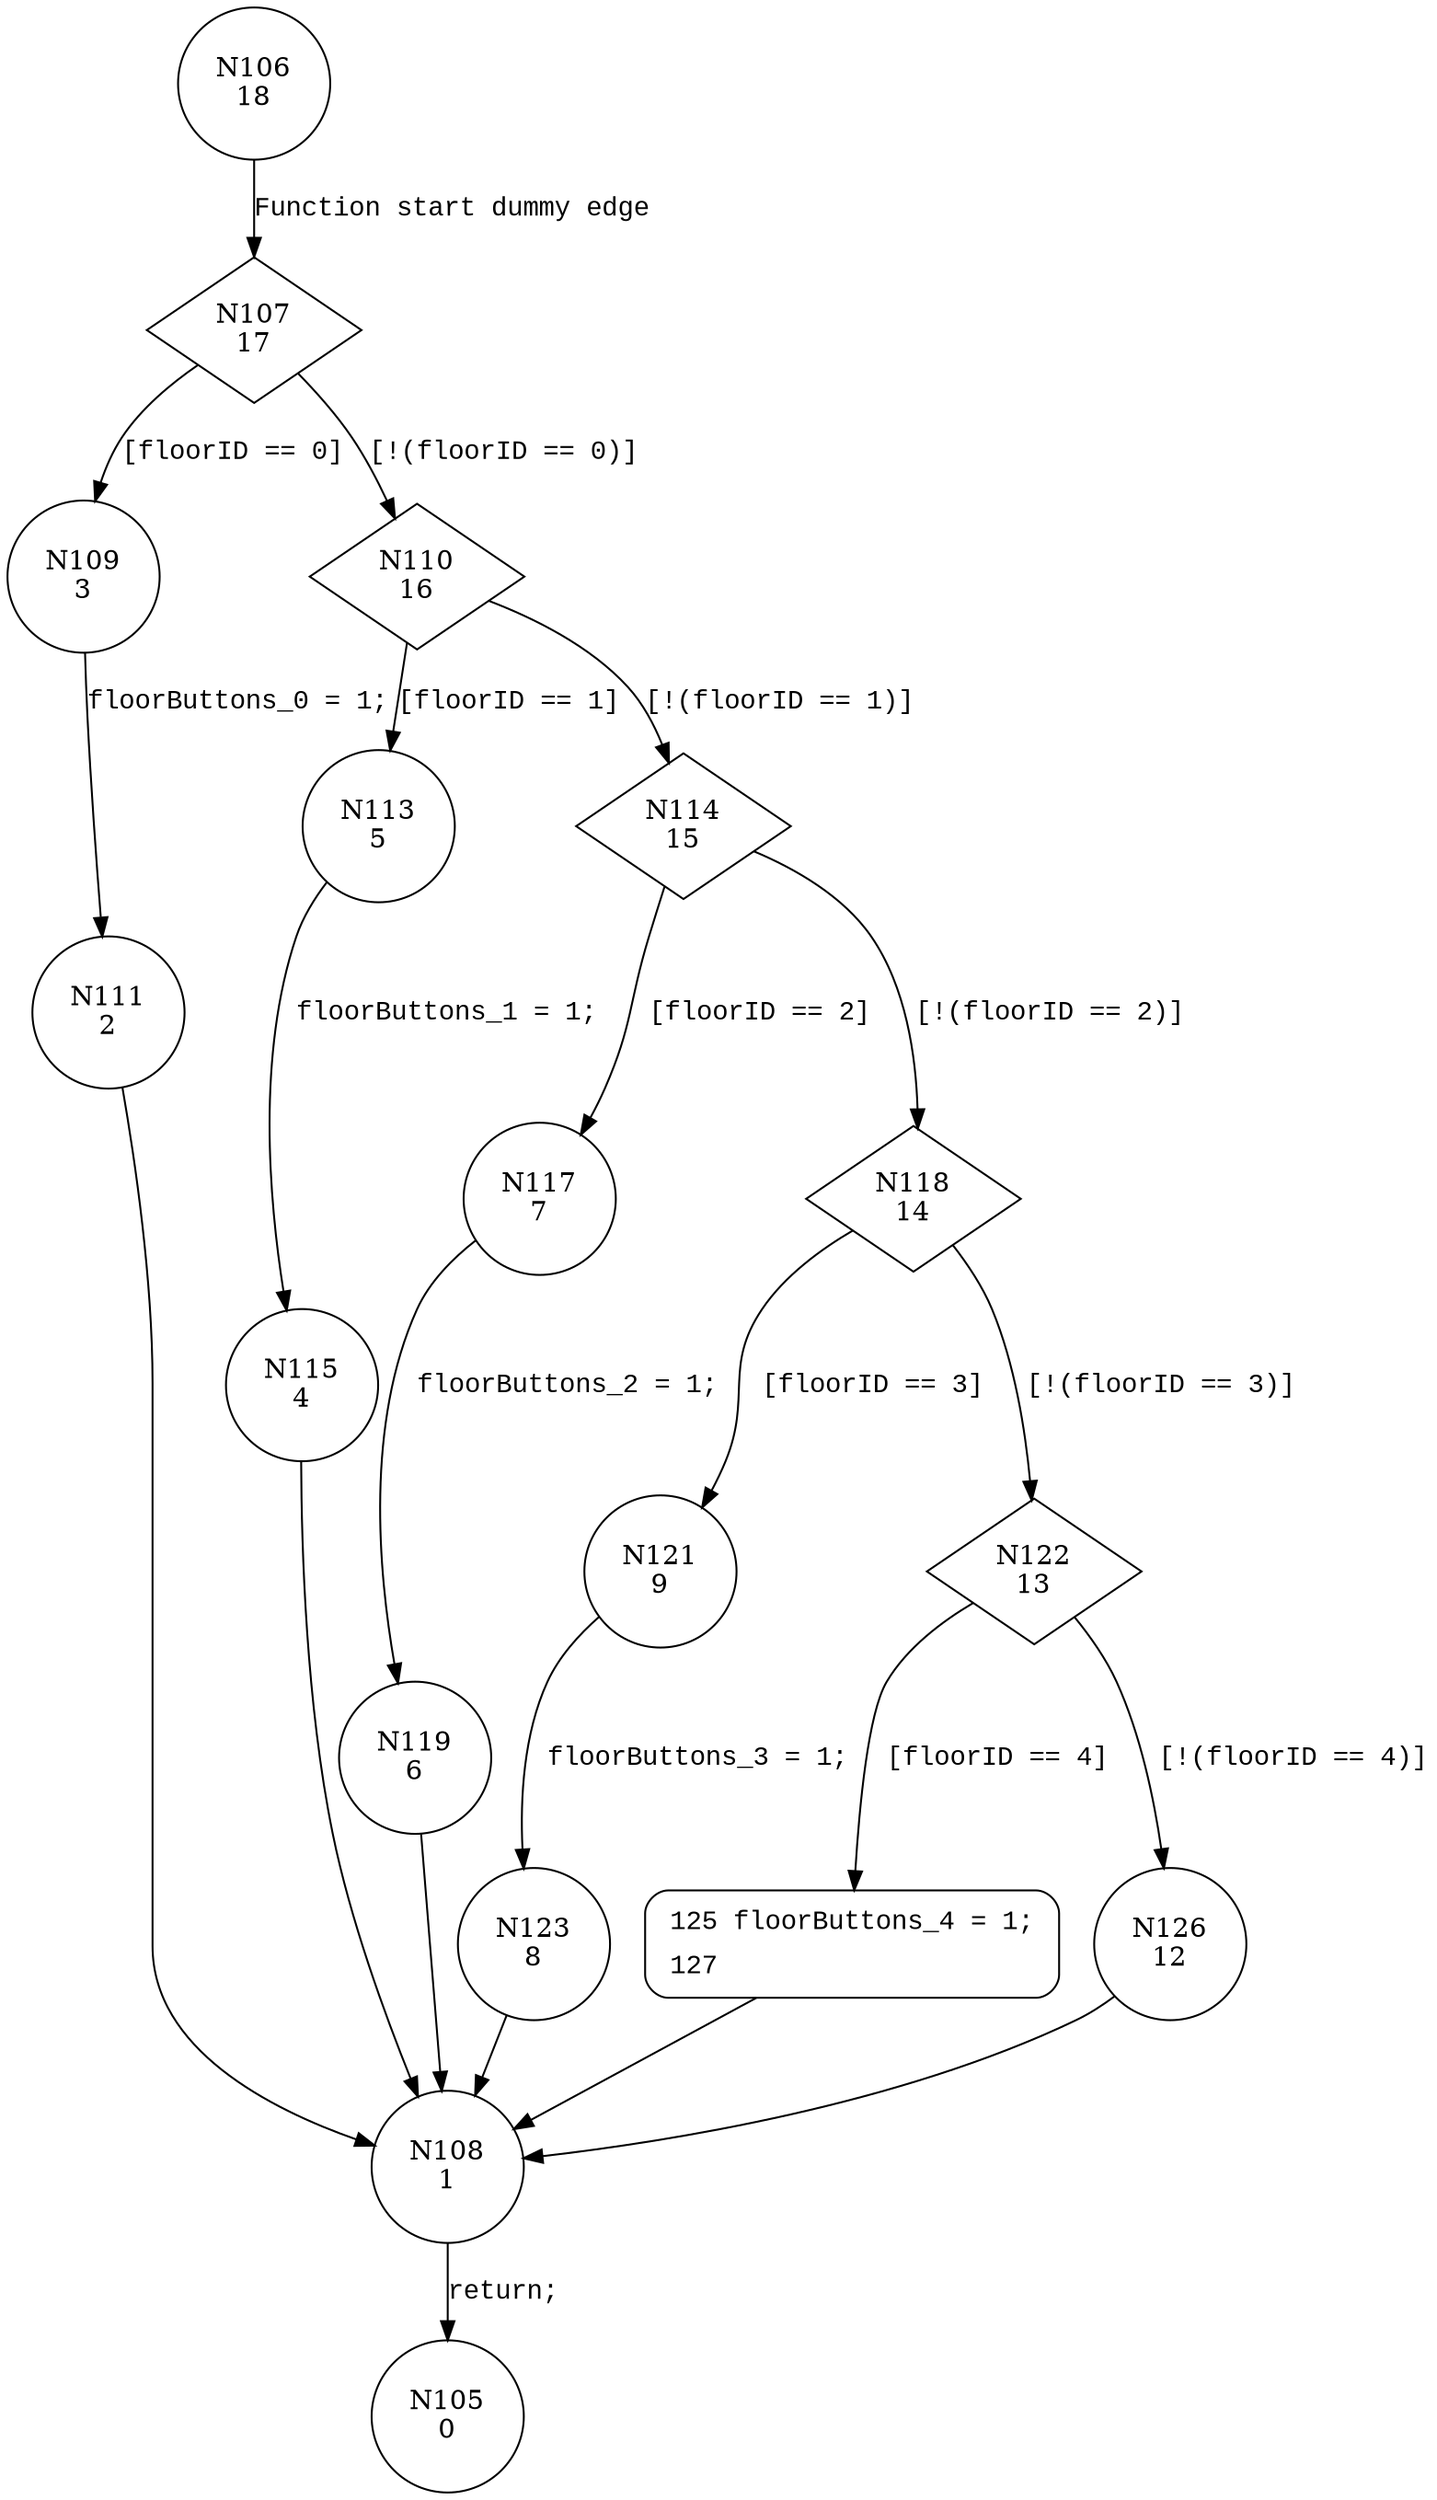 digraph pressInLiftFloorButton {
106 [shape="circle" label="N106\n18"]
107 [shape="diamond" label="N107\n17"]
109 [shape="circle" label="N109\n3"]
110 [shape="diamond" label="N110\n16"]
113 [shape="circle" label="N113\n5"]
114 [shape="diamond" label="N114\n15"]
117 [shape="circle" label="N117\n7"]
118 [shape="diamond" label="N118\n14"]
121 [shape="circle" label="N121\n9"]
122 [shape="diamond" label="N122\n13"]
125 [shape="circle" label="N125\n11"]
126 [shape="circle" label="N126\n12"]
108 [shape="circle" label="N108\n1"]
105 [shape="circle" label="N105\n0"]
123 [shape="circle" label="N123\n8"]
119 [shape="circle" label="N119\n6"]
115 [shape="circle" label="N115\n4"]
111 [shape="circle" label="N111\n2"]
125 [style="filled,bold" penwidth="1" fillcolor="white" fontname="Courier New" shape="Mrecord" label=<<table border="0" cellborder="0" cellpadding="3" bgcolor="white"><tr><td align="right">125</td><td align="left">floorButtons_4 = 1;</td></tr><tr><td align="right">127</td><td align="left"></td></tr></table>>]
125 -> 108[label=""]
106 -> 107 [label="Function start dummy edge" fontname="Courier New"]
107 -> 109 [label="[floorID == 0]" fontname="Courier New"]
107 -> 110 [label="[!(floorID == 0)]" fontname="Courier New"]
110 -> 113 [label="[floorID == 1]" fontname="Courier New"]
110 -> 114 [label="[!(floorID == 1)]" fontname="Courier New"]
114 -> 117 [label="[floorID == 2]" fontname="Courier New"]
114 -> 118 [label="[!(floorID == 2)]" fontname="Courier New"]
118 -> 121 [label="[floorID == 3]" fontname="Courier New"]
118 -> 122 [label="[!(floorID == 3)]" fontname="Courier New"]
122 -> 125 [label="[floorID == 4]" fontname="Courier New"]
122 -> 126 [label="[!(floorID == 4)]" fontname="Courier New"]
108 -> 105 [label="return;" fontname="Courier New"]
121 -> 123 [label="floorButtons_3 = 1;" fontname="Courier New"]
117 -> 119 [label="floorButtons_2 = 1;" fontname="Courier New"]
113 -> 115 [label="floorButtons_1 = 1;" fontname="Courier New"]
109 -> 111 [label="floorButtons_0 = 1;" fontname="Courier New"]
126 -> 108 [label="" fontname="Courier New"]
123 -> 108 [label="" fontname="Courier New"]
119 -> 108 [label="" fontname="Courier New"]
115 -> 108 [label="" fontname="Courier New"]
111 -> 108 [label="" fontname="Courier New"]
}